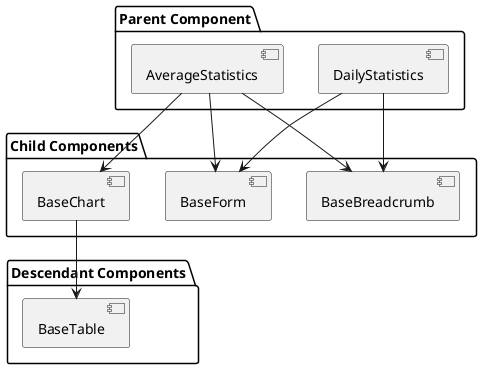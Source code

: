 @startuml

package "Parent Component" {
  [DailyStatistics]
  [AverageStatistics]
}

package "Child Components" {
  [BaseForm]
  [BaseChart]
  [BaseBreadcrumb]
}

package "Descendant Components" {
  [BaseTable]
}

[DailyStatistics]            -->       [BaseForm]
[DailyStatistics]            -->       [BaseBreadcrumb]
[AverageStatistics]       -->       [BaseForm]
[AverageStatistics]       -->       [BaseBreadcrumb]
[AverageStatistics]       -->       [BaseChart]
[BaseChart]                  -->       [BaseTable]


@enduml